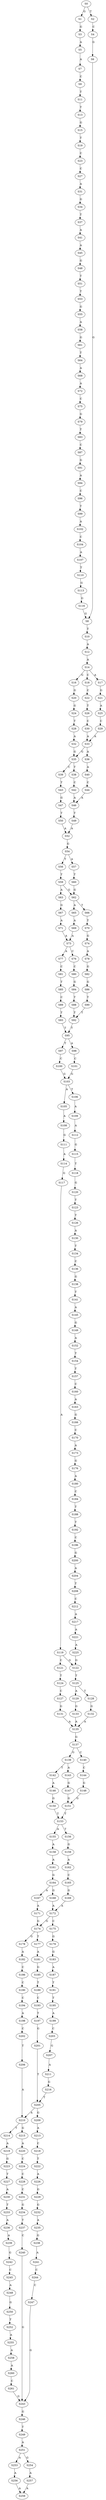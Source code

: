 strict digraph  {
	S0 -> S1 [ label = G ];
	S0 -> S2 [ label = T ];
	S1 -> S3 [ label = G ];
	S2 -> S4 [ label = C ];
	S3 -> S5 [ label = A ];
	S4 -> S6 [ label = G ];
	S5 -> S7 [ label = A ];
	S6 -> S8 [ label = G ];
	S7 -> S9 [ label = C ];
	S8 -> S10 [ label = T ];
	S9 -> S11 [ label = T ];
	S10 -> S12 [ label = A ];
	S11 -> S13 [ label = T ];
	S12 -> S14 [ label = A ];
	S13 -> S15 [ label = G ];
	S14 -> S16 [ label = G ];
	S14 -> S17 [ label = A ];
	S14 -> S18 [ label = C ];
	S15 -> S19 [ label = T ];
	S16 -> S20 [ label = G ];
	S17 -> S21 [ label = G ];
	S18 -> S22 [ label = C ];
	S19 -> S23 [ label = C ];
	S20 -> S24 [ label = G ];
	S21 -> S25 [ label = A ];
	S22 -> S26 [ label = T ];
	S23 -> S27 [ label = C ];
	S24 -> S28 [ label = T ];
	S25 -> S29 [ label = C ];
	S26 -> S30 [ label = C ];
	S27 -> S31 [ label = A ];
	S28 -> S32 [ label = A ];
	S29 -> S33 [ label = A ];
	S30 -> S33 [ label = A ];
	S31 -> S34 [ label = G ];
	S32 -> S35 [ label = G ];
	S33 -> S36 [ label = A ];
	S33 -> S35 [ label = G ];
	S34 -> S37 [ label = T ];
	S35 -> S38 [ label = T ];
	S35 -> S39 [ label = C ];
	S36 -> S40 [ label = A ];
	S37 -> S41 [ label = A ];
	S38 -> S42 [ label = C ];
	S39 -> S43 [ label = T ];
	S40 -> S44 [ label = C ];
	S41 -> S45 [ label = A ];
	S42 -> S46 [ label = A ];
	S43 -> S47 [ label = G ];
	S44 -> S46 [ label = A ];
	S45 -> S48 [ label = G ];
	S46 -> S49 [ label = T ];
	S47 -> S50 [ label = T ];
	S48 -> S51 [ label = T ];
	S49 -> S52 [ label = A ];
	S50 -> S52 [ label = A ];
	S51 -> S53 [ label = T ];
	S52 -> S54 [ label = G ];
	S53 -> S55 [ label = G ];
	S54 -> S56 [ label = T ];
	S54 -> S57 [ label = A ];
	S55 -> S58 [ label = A ];
	S56 -> S59 [ label = T ];
	S57 -> S60 [ label = T ];
	S58 -> S61 [ label = G ];
	S59 -> S62 [ label = G ];
	S59 -> S63 [ label = A ];
	S60 -> S62 [ label = G ];
	S61 -> S64 [ label = T ];
	S62 -> S65 [ label = A ];
	S62 -> S66 [ label = T ];
	S63 -> S67 [ label = G ];
	S64 -> S68 [ label = A ];
	S65 -> S69 [ label = A ];
	S66 -> S70 [ label = T ];
	S67 -> S71 [ label = A ];
	S68 -> S72 [ label = A ];
	S69 -> S73 [ label = A ];
	S70 -> S74 [ label = G ];
	S71 -> S73 [ label = A ];
	S72 -> S75 [ label = C ];
	S73 -> S76 [ label = C ];
	S73 -> S77 [ label = A ];
	S74 -> S78 [ label = A ];
	S75 -> S79 [ label = G ];
	S76 -> S80 [ label = C ];
	S77 -> S81 [ label = C ];
	S78 -> S82 [ label = G ];
	S79 -> S83 [ label = T ];
	S80 -> S84 [ label = G ];
	S81 -> S85 [ label = T ];
	S82 -> S86 [ label = G ];
	S83 -> S87 [ label = C ];
	S84 -> S88 [ label = T ];
	S85 -> S89 [ label = C ];
	S86 -> S90 [ label = T ];
	S87 -> S91 [ label = G ];
	S88 -> S92 [ label = T ];
	S89 -> S93 [ label = T ];
	S90 -> S92 [ label = T ];
	S91 -> S94 [ label = A ];
	S92 -> S95 [ label = T ];
	S93 -> S95 [ label = T ];
	S94 -> S96 [ label = C ];
	S95 -> S97 [ label = T ];
	S95 -> S98 [ label = A ];
	S96 -> S99 [ label = T ];
	S97 -> S100 [ label = C ];
	S98 -> S101 [ label = C ];
	S99 -> S102 [ label = A ];
	S100 -> S103 [ label = G ];
	S101 -> S103 [ label = G ];
	S102 -> S104 [ label = C ];
	S103 -> S105 [ label = A ];
	S103 -> S106 [ label = T ];
	S104 -> S107 [ label = A ];
	S105 -> S108 [ label = A ];
	S106 -> S109 [ label = A ];
	S107 -> S110 [ label = T ];
	S108 -> S111 [ label = G ];
	S109 -> S112 [ label = A ];
	S110 -> S113 [ label = G ];
	S111 -> S114 [ label = A ];
	S112 -> S115 [ label = G ];
	S113 -> S116 [ label = G ];
	S114 -> S117 [ label = G ];
	S115 -> S118 [ label = T ];
	S116 -> S8 [ label = G ];
	S117 -> S119 [ label = A ];
	S118 -> S120 [ label = G ];
	S119 -> S121 [ label = C ];
	S119 -> S122 [ label = G ];
	S120 -> S123 [ label = T ];
	S121 -> S124 [ label = T ];
	S122 -> S125 [ label = T ];
	S123 -> S126 [ label = T ];
	S124 -> S127 [ label = C ];
	S125 -> S128 [ label = T ];
	S125 -> S129 [ label = A ];
	S126 -> S130 [ label = A ];
	S127 -> S131 [ label = G ];
	S128 -> S132 [ label = G ];
	S129 -> S133 [ label = G ];
	S130 -> S134 [ label = T ];
	S131 -> S135 [ label = A ];
	S132 -> S135 [ label = A ];
	S133 -> S135 [ label = A ];
	S134 -> S136 [ label = C ];
	S135 -> S137 [ label = G ];
	S136 -> S138 [ label = G ];
	S137 -> S139 [ label = G ];
	S137 -> S140 [ label = C ];
	S138 -> S141 [ label = T ];
	S139 -> S142 [ label = T ];
	S139 -> S143 [ label = A ];
	S140 -> S144 [ label = C ];
	S141 -> S145 [ label = A ];
	S142 -> S146 [ label = A ];
	S143 -> S147 [ label = G ];
	S144 -> S148 [ label = G ];
	S145 -> S149 [ label = G ];
	S146 -> S150 [ label = G ];
	S147 -> S151 [ label = G ];
	S148 -> S151 [ label = G ];
	S149 -> S152 [ label = A ];
	S150 -> S153 [ label = T ];
	S151 -> S153 [ label = T ];
	S152 -> S154 [ label = T ];
	S153 -> S155 [ label = A ];
	S153 -> S156 [ label = T ];
	S154 -> S157 [ label = T ];
	S155 -> S158 [ label = A ];
	S156 -> S159 [ label = G ];
	S157 -> S160 [ label = C ];
	S158 -> S161 [ label = A ];
	S159 -> S162 [ label = A ];
	S160 -> S163 [ label = A ];
	S161 -> S164 [ label = G ];
	S162 -> S165 [ label = C ];
	S163 -> S166 [ label = G ];
	S164 -> S167 [ label = A ];
	S164 -> S168 [ label = G ];
	S165 -> S169 [ label = G ];
	S166 -> S170 [ label = C ];
	S167 -> S171 [ label = A ];
	S168 -> S172 [ label = A ];
	S169 -> S172 [ label = A ];
	S170 -> S173 [ label = A ];
	S171 -> S174 [ label = G ];
	S172 -> S175 [ label = C ];
	S172 -> S174 [ label = G ];
	S173 -> S176 [ label = G ];
	S174 -> S177 [ label = T ];
	S174 -> S178 [ label = G ];
	S175 -> S179 [ label = G ];
	S176 -> S180 [ label = A ];
	S177 -> S181 [ label = A ];
	S178 -> S182 [ label = A ];
	S179 -> S183 [ label = G ];
	S180 -> S184 [ label = C ];
	S181 -> S185 [ label = G ];
	S182 -> S186 [ label = C ];
	S183 -> S187 [ label = A ];
	S184 -> S188 [ label = T ];
	S185 -> S189 [ label = T ];
	S186 -> S190 [ label = C ];
	S187 -> S191 [ label = T ];
	S188 -> S192 [ label = T ];
	S189 -> S193 [ label = C ];
	S190 -> S194 [ label = C ];
	S191 -> S195 [ label = T ];
	S192 -> S196 [ label = C ];
	S193 -> S197 [ label = T ];
	S194 -> S198 [ label = A ];
	S195 -> S199 [ label = A ];
	S196 -> S200 [ label = G ];
	S197 -> S201 [ label = G ];
	S198 -> S202 [ label = C ];
	S199 -> S203 [ label = C ];
	S200 -> S204 [ label = A ];
	S201 -> S205 [ label = T ];
	S202 -> S206 [ label = T ];
	S203 -> S207 [ label = G ];
	S204 -> S208 [ label = T ];
	S205 -> S209 [ label = G ];
	S205 -> S210 [ label = A ];
	S206 -> S210 [ label = A ];
	S207 -> S211 [ label = A ];
	S208 -> S212 [ label = C ];
	S209 -> S213 [ label = A ];
	S210 -> S214 [ label = T ];
	S210 -> S215 [ label = G ];
	S211 -> S216 [ label = G ];
	S212 -> S217 [ label = A ];
	S213 -> S218 [ label = C ];
	S214 -> S219 [ label = A ];
	S215 -> S220 [ label = A ];
	S216 -> S205 [ label = T ];
	S217 -> S221 [ label = A ];
	S218 -> S222 [ label = T ];
	S219 -> S223 [ label = G ];
	S220 -> S224 [ label = C ];
	S221 -> S225 [ label = A ];
	S222 -> S226 [ label = A ];
	S223 -> S227 [ label = T ];
	S224 -> S228 [ label = C ];
	S225 -> S122 [ label = G ];
	S226 -> S229 [ label = G ];
	S227 -> S230 [ label = A ];
	S228 -> S231 [ label = C ];
	S229 -> S232 [ label = G ];
	S230 -> S233 [ label = T ];
	S231 -> S234 [ label = G ];
	S232 -> S235 [ label = A ];
	S233 -> S236 [ label = A ];
	S234 -> S237 [ label = T ];
	S235 -> S238 [ label = G ];
	S236 -> S239 [ label = A ];
	S237 -> S240 [ label = C ];
	S238 -> S241 [ label = A ];
	S239 -> S242 [ label = G ];
	S240 -> S243 [ label = G ];
	S241 -> S244 [ label = C ];
	S242 -> S245 [ label = C ];
	S243 -> S246 [ label = G ];
	S244 -> S247 [ label = C ];
	S245 -> S248 [ label = A ];
	S246 -> S249 [ label = T ];
	S247 -> S243 [ label = G ];
	S248 -> S250 [ label = G ];
	S249 -> S251 [ label = A ];
	S250 -> S252 [ label = T ];
	S251 -> S253 [ label = A ];
	S251 -> S254 [ label = G ];
	S252 -> S255 [ label = A ];
	S253 -> S256 [ label = A ];
	S254 -> S257 [ label = A ];
	S255 -> S258 [ label = A ];
	S256 -> S259 [ label = A ];
	S257 -> S259 [ label = A ];
	S258 -> S260 [ label = A ];
	S260 -> S261 [ label = C ];
	S261 -> S243 [ label = G ];
}
